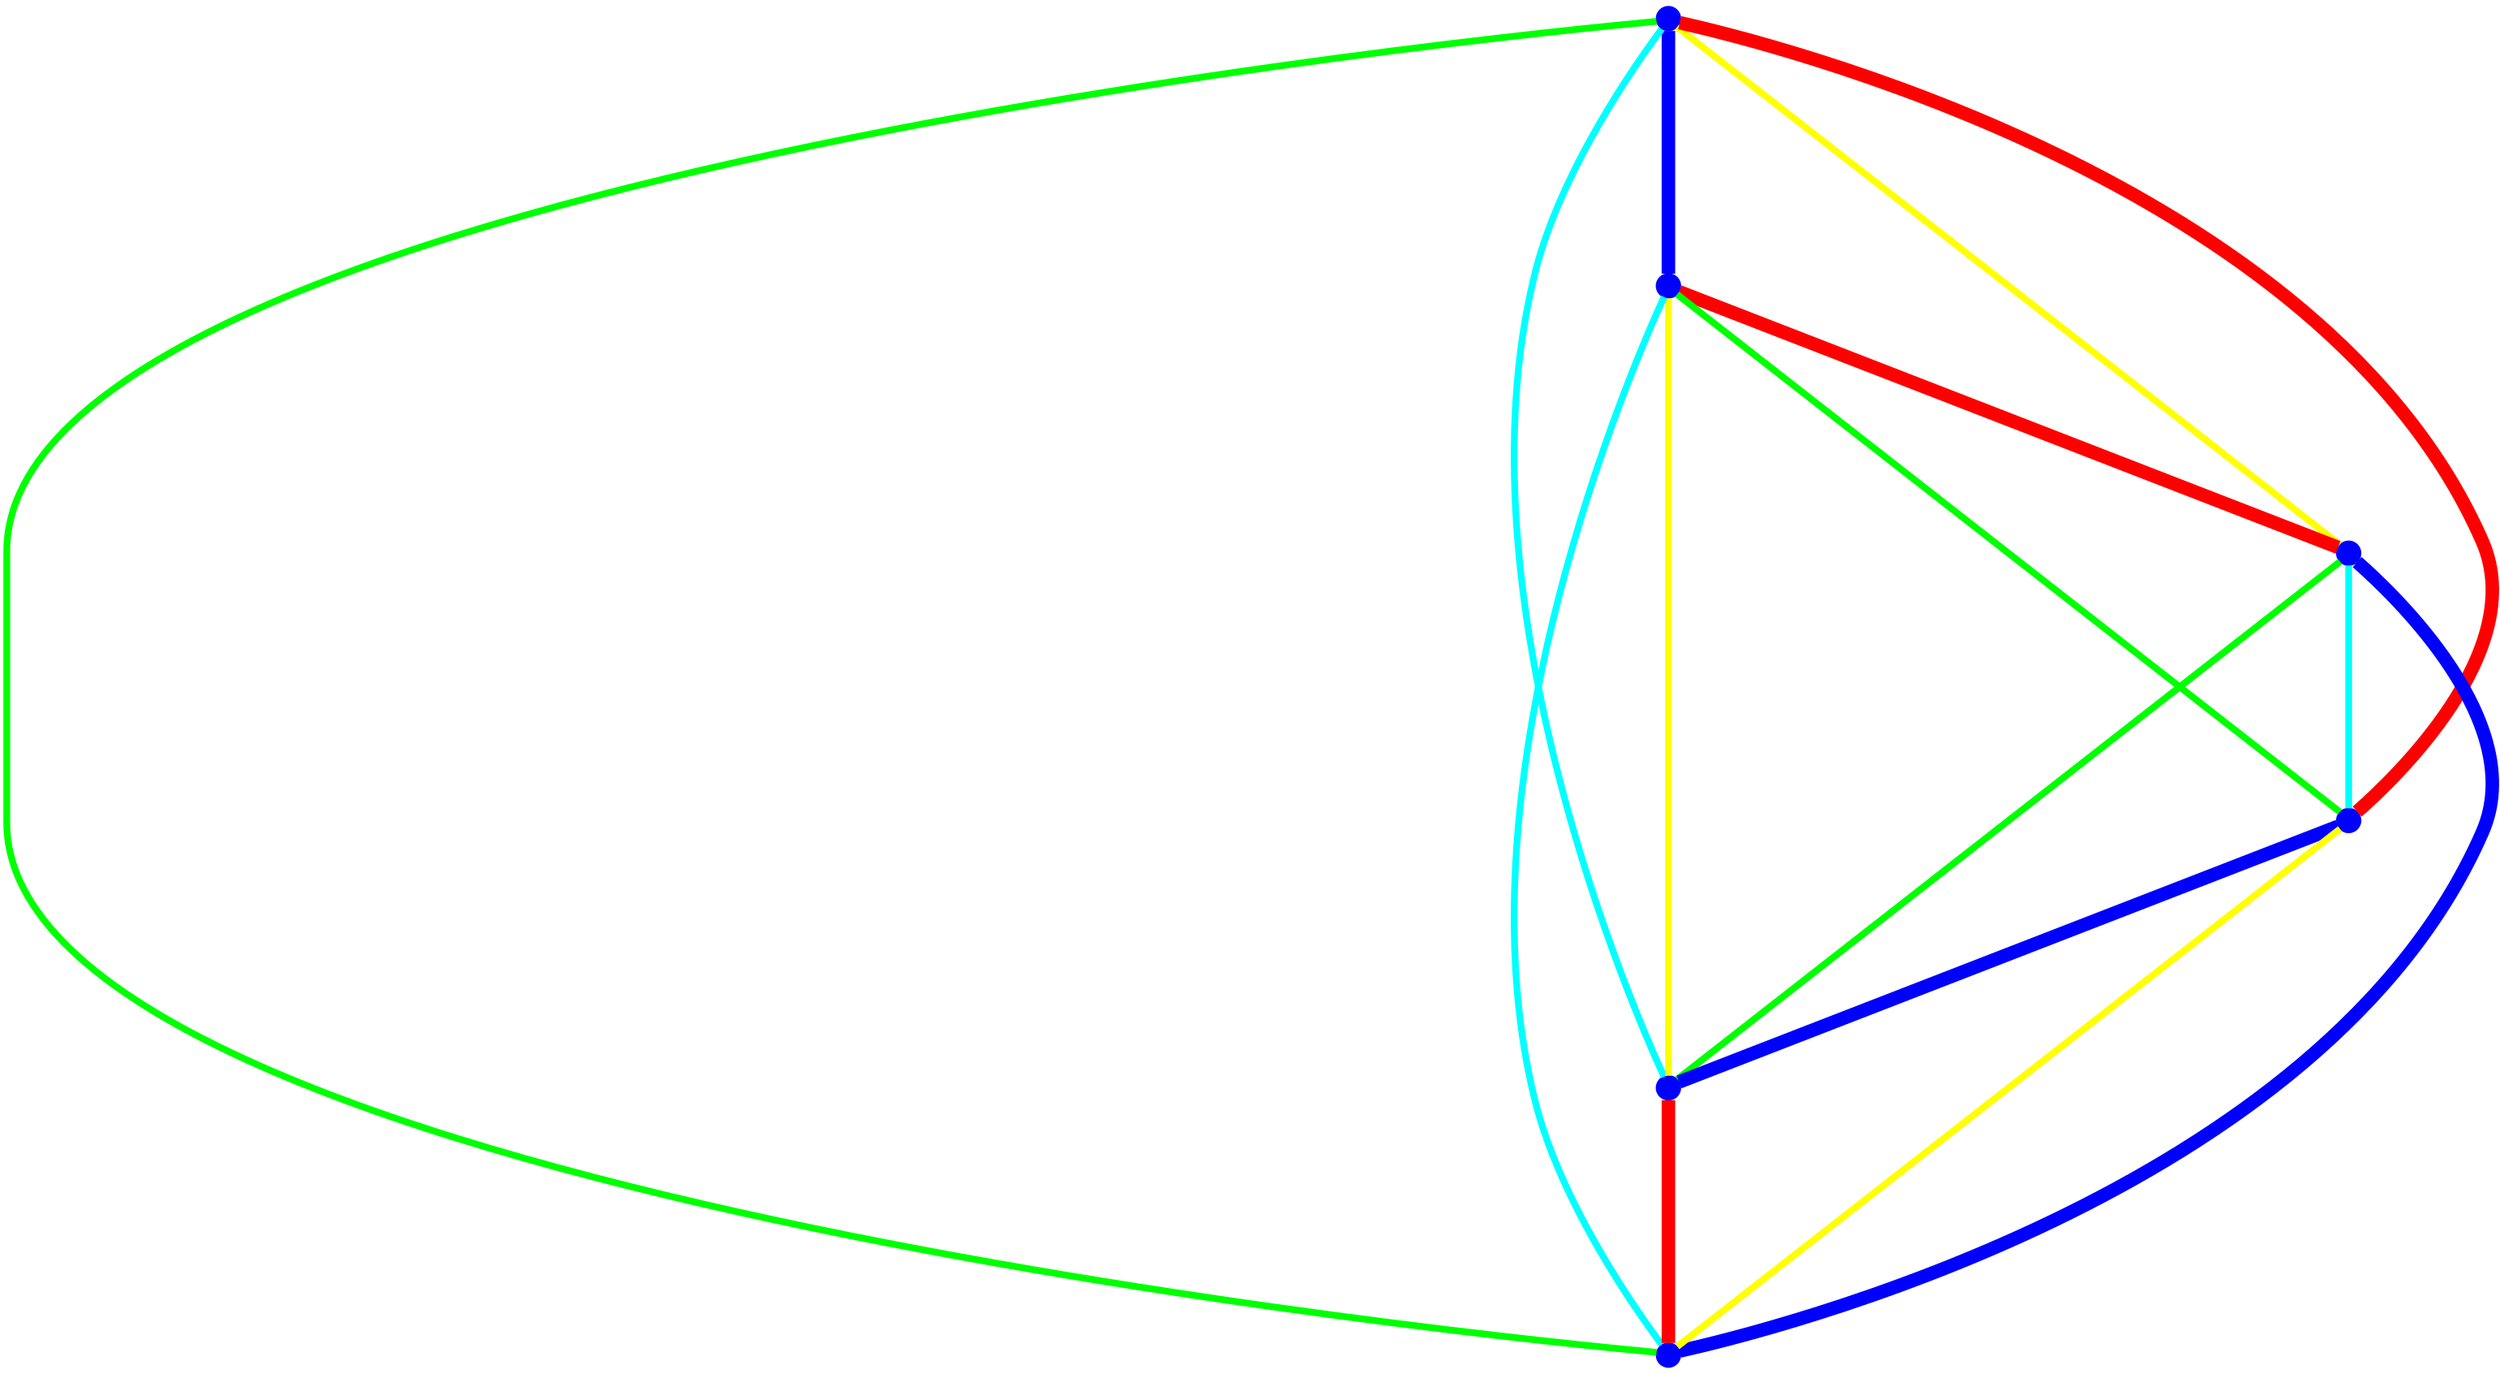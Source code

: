 graph {
ranksep=2
nodesep=2
node [label="" shape=circle style=filled fixedsize=true color=blue fillcolor=blue width=0.2];
"1" -- "2" [style="solid",penwidth="8",color="blue"];
"1" -- "3" [style="solid",penwidth="4",color="yellow"];
"1" -- "4" [style="solid",penwidth="8",color="red"];
"1" -- "5" [style="solid",penwidth="4",color="cyan"];
"1" -- "6" [style="solid",penwidth="4",color="green"];
"2" -- "3" [style="solid",penwidth="8",color="red"];
"2" -- "4" [style="solid",penwidth="4",color="green"];
"2" -- "5" [style="solid",penwidth="4",color="yellow"];
"2" -- "6" [style="solid",penwidth="4",color="cyan"];
"3" -- "4" [style="solid",penwidth="4",color="cyan"];
"3" -- "5" [style="solid",penwidth="4",color="green"];
"3" -- "6" [style="solid",penwidth="8",color="blue"];
"4" -- "5" [style="solid",penwidth="8",color="blue"];
"4" -- "6" [style="solid",penwidth="4",color="yellow"];
"5" -- "6" [style="solid",penwidth="8",color="red"];
}

